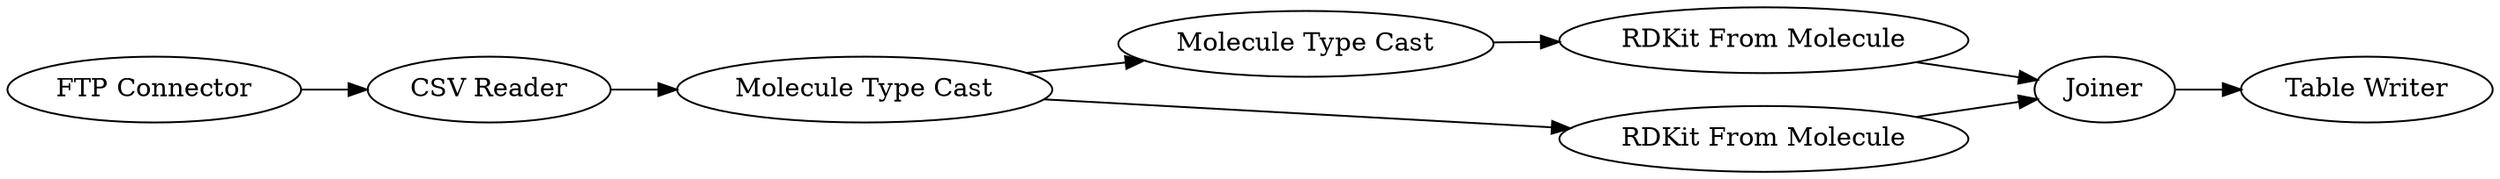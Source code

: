 digraph {
	6 -> 3
	3 -> 8
	3 -> 4
	8 -> 7
	5 -> 6
	4 -> 9
	9 -> 10
	7 -> 9
	5 [label="FTP Connector"]
	7 [label="RDKit From Molecule"]
	9 [label=Joiner]
	4 [label="RDKit From Molecule"]
	8 [label="Molecule Type Cast"]
	6 [label="CSV Reader"]
	3 [label="Molecule Type Cast"]
	10 [label="Table Writer"]
	rankdir=LR
}
